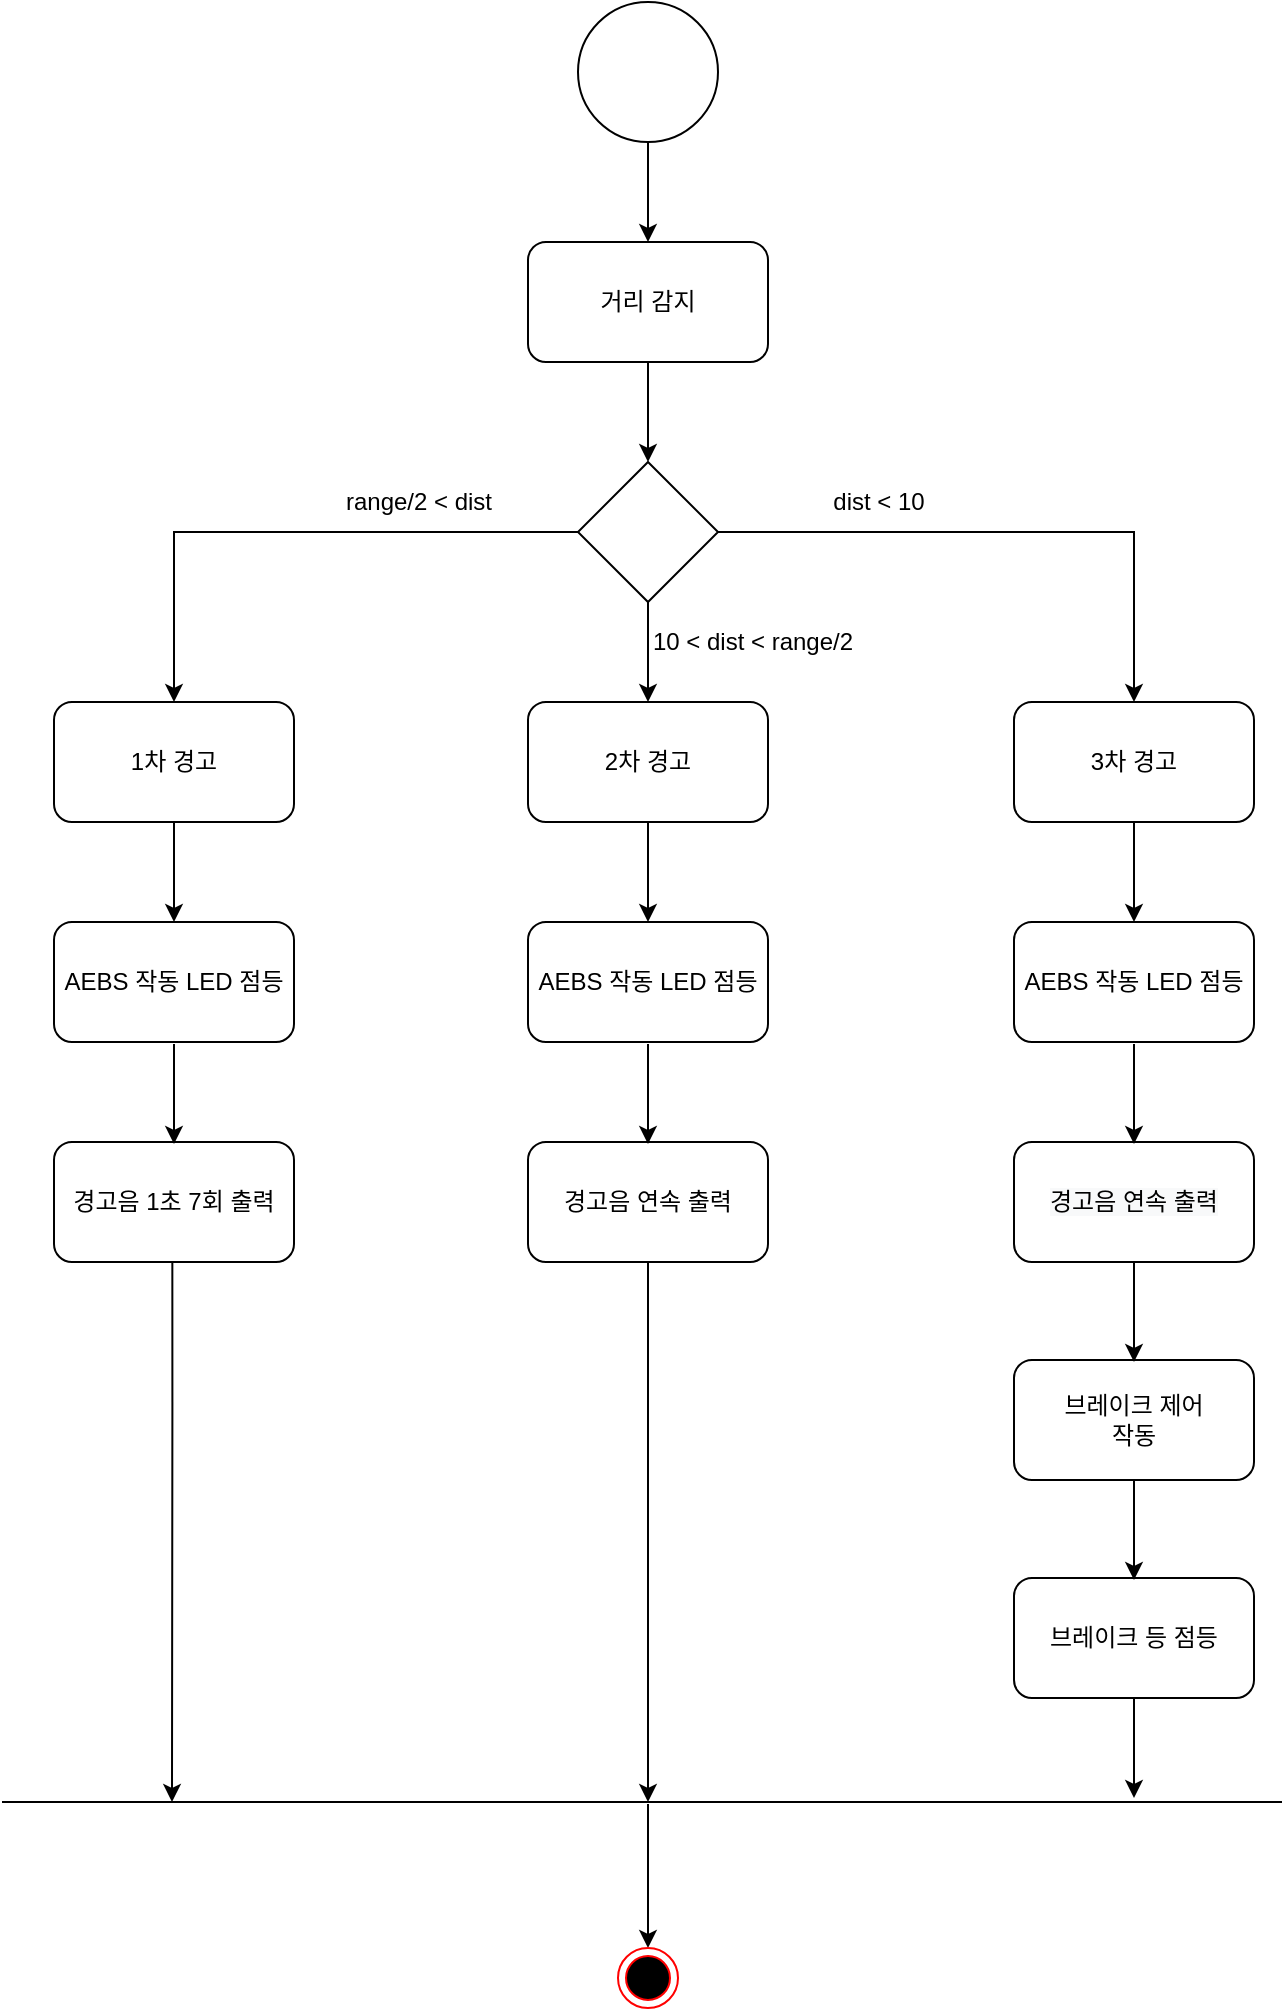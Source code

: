 <mxfile version="15.5.5" type="github">
  <diagram id="OJdKPJF5Eb61PepmjG2Y" name="Page-1">
    <mxGraphModel dx="1767" dy="844" grid="1" gridSize="10" guides="1" tooltips="1" connect="1" arrows="1" fold="1" page="1" pageScale="1" pageWidth="827" pageHeight="1169" math="0" shadow="0">
      <root>
        <mxCell id="0" />
        <mxCell id="1" parent="0" />
        <mxCell id="4CxkhwQDuCg0hPwQ4Ix4-6" style="edgeStyle=orthogonalEdgeStyle;rounded=0;orthogonalLoop=1;jettySize=auto;html=1;exitX=0.5;exitY=1;exitDx=0;exitDy=0;entryX=0.5;entryY=0;entryDx=0;entryDy=0;" parent="1" source="4CxkhwQDuCg0hPwQ4Ix4-3" target="4CxkhwQDuCg0hPwQ4Ix4-4" edge="1">
          <mxGeometry relative="1" as="geometry" />
        </mxCell>
        <mxCell id="4CxkhwQDuCg0hPwQ4Ix4-3" value="" style="ellipse;whiteSpace=wrap;html=1;aspect=fixed;" parent="1" vertex="1">
          <mxGeometry x="382" y="40" width="70" height="70" as="geometry" />
        </mxCell>
        <mxCell id="4CxkhwQDuCg0hPwQ4Ix4-7" style="edgeStyle=orthogonalEdgeStyle;rounded=0;orthogonalLoop=1;jettySize=auto;html=1;exitX=0.5;exitY=1;exitDx=0;exitDy=0;" parent="1" source="4CxkhwQDuCg0hPwQ4Ix4-4" target="4CxkhwQDuCg0hPwQ4Ix4-5" edge="1">
          <mxGeometry relative="1" as="geometry" />
        </mxCell>
        <mxCell id="4CxkhwQDuCg0hPwQ4Ix4-4" value="거리 감지" style="rounded=1;whiteSpace=wrap;html=1;" parent="1" vertex="1">
          <mxGeometry x="357" y="160" width="120" height="60" as="geometry" />
        </mxCell>
        <mxCell id="4CxkhwQDuCg0hPwQ4Ix4-13" style="edgeStyle=orthogonalEdgeStyle;rounded=0;orthogonalLoop=1;jettySize=auto;html=1;exitX=0;exitY=0.5;exitDx=0;exitDy=0;entryX=0.5;entryY=0;entryDx=0;entryDy=0;" parent="1" source="4CxkhwQDuCg0hPwQ4Ix4-5" target="4CxkhwQDuCg0hPwQ4Ix4-11" edge="1">
          <mxGeometry relative="1" as="geometry" />
        </mxCell>
        <mxCell id="4CxkhwQDuCg0hPwQ4Ix4-14" style="edgeStyle=orthogonalEdgeStyle;rounded=0;orthogonalLoop=1;jettySize=auto;html=1;exitX=0.5;exitY=1;exitDx=0;exitDy=0;entryX=0.5;entryY=0;entryDx=0;entryDy=0;" parent="1" source="4CxkhwQDuCg0hPwQ4Ix4-5" target="4CxkhwQDuCg0hPwQ4Ix4-10" edge="1">
          <mxGeometry relative="1" as="geometry" />
        </mxCell>
        <mxCell id="4CxkhwQDuCg0hPwQ4Ix4-15" style="edgeStyle=orthogonalEdgeStyle;rounded=0;orthogonalLoop=1;jettySize=auto;html=1;exitX=1;exitY=0.5;exitDx=0;exitDy=0;entryX=0.5;entryY=0;entryDx=0;entryDy=0;" parent="1" source="4CxkhwQDuCg0hPwQ4Ix4-5" target="4CxkhwQDuCg0hPwQ4Ix4-12" edge="1">
          <mxGeometry relative="1" as="geometry" />
        </mxCell>
        <mxCell id="4CxkhwQDuCg0hPwQ4Ix4-5" value="" style="rhombus;whiteSpace=wrap;html=1;" parent="1" vertex="1">
          <mxGeometry x="382" y="270" width="70" height="70" as="geometry" />
        </mxCell>
        <mxCell id="4CxkhwQDuCg0hPwQ4Ix4-26" style="edgeStyle=orthogonalEdgeStyle;rounded=0;orthogonalLoop=1;jettySize=auto;html=1;exitX=0.5;exitY=1;exitDx=0;exitDy=0;entryX=0.5;entryY=0;entryDx=0;entryDy=0;" parent="1" source="4CxkhwQDuCg0hPwQ4Ix4-10" target="4CxkhwQDuCg0hPwQ4Ix4-21" edge="1">
          <mxGeometry relative="1" as="geometry" />
        </mxCell>
        <mxCell id="4CxkhwQDuCg0hPwQ4Ix4-10" value="2차 경고" style="rounded=1;whiteSpace=wrap;html=1;" parent="1" vertex="1">
          <mxGeometry x="357" y="390" width="120" height="60" as="geometry" />
        </mxCell>
        <mxCell id="4CxkhwQDuCg0hPwQ4Ix4-23" style="edgeStyle=orthogonalEdgeStyle;rounded=0;orthogonalLoop=1;jettySize=auto;html=1;exitX=0.5;exitY=1;exitDx=0;exitDy=0;entryX=0.5;entryY=0;entryDx=0;entryDy=0;" parent="1" source="4CxkhwQDuCg0hPwQ4Ix4-11" target="4CxkhwQDuCg0hPwQ4Ix4-20" edge="1">
          <mxGeometry relative="1" as="geometry" />
        </mxCell>
        <mxCell id="4CxkhwQDuCg0hPwQ4Ix4-11" value="1차 경고" style="rounded=1;whiteSpace=wrap;html=1;" parent="1" vertex="1">
          <mxGeometry x="120" y="390" width="120" height="60" as="geometry" />
        </mxCell>
        <mxCell id="4CxkhwQDuCg0hPwQ4Ix4-27" style="edgeStyle=orthogonalEdgeStyle;rounded=0;orthogonalLoop=1;jettySize=auto;html=1;exitX=0.5;exitY=1;exitDx=0;exitDy=0;entryX=0.5;entryY=0;entryDx=0;entryDy=0;" parent="1" source="4CxkhwQDuCg0hPwQ4Ix4-12" target="4CxkhwQDuCg0hPwQ4Ix4-22" edge="1">
          <mxGeometry relative="1" as="geometry" />
        </mxCell>
        <mxCell id="4CxkhwQDuCg0hPwQ4Ix4-12" value="3차 경고" style="rounded=1;whiteSpace=wrap;html=1;" parent="1" vertex="1">
          <mxGeometry x="600" y="390" width="120" height="60" as="geometry" />
        </mxCell>
        <mxCell id="4CxkhwQDuCg0hPwQ4Ix4-17" value="range/2 &amp;lt; dist" style="text;html=1;align=center;verticalAlign=middle;resizable=0;points=[];autosize=1;strokeColor=none;fillColor=none;" parent="1" vertex="1">
          <mxGeometry x="257" y="280" width="90" height="20" as="geometry" />
        </mxCell>
        <mxCell id="4CxkhwQDuCg0hPwQ4Ix4-18" value="10 &amp;lt; dist &amp;lt; range/2" style="text;html=1;align=center;verticalAlign=middle;resizable=0;points=[];autosize=1;strokeColor=none;fillColor=none;" parent="1" vertex="1">
          <mxGeometry x="409" y="350" width="120" height="20" as="geometry" />
        </mxCell>
        <mxCell id="4CxkhwQDuCg0hPwQ4Ix4-19" value="dist &amp;lt; 10" style="text;html=1;align=center;verticalAlign=middle;resizable=0;points=[];autosize=1;strokeColor=none;fillColor=none;" parent="1" vertex="1">
          <mxGeometry x="502" y="280" width="60" height="20" as="geometry" />
        </mxCell>
        <mxCell id="4CxkhwQDuCg0hPwQ4Ix4-20" value="AEBS 작동&amp;nbsp;LED 점등" style="rounded=1;whiteSpace=wrap;html=1;" parent="1" vertex="1">
          <mxGeometry x="120" y="500" width="120" height="60" as="geometry" />
        </mxCell>
        <mxCell id="4CxkhwQDuCg0hPwQ4Ix4-21" value="AEBS 작동&amp;nbsp;LED&amp;nbsp;점등" style="rounded=1;whiteSpace=wrap;html=1;" parent="1" vertex="1">
          <mxGeometry x="357" y="500" width="120" height="60" as="geometry" />
        </mxCell>
        <mxCell id="4CxkhwQDuCg0hPwQ4Ix4-22" value="AEBS 작동 LED&amp;nbsp;점등" style="rounded=1;whiteSpace=wrap;html=1;" parent="1" vertex="1">
          <mxGeometry x="600" y="500" width="120" height="60" as="geometry" />
        </mxCell>
        <mxCell id="4CxkhwQDuCg0hPwQ4Ix4-29" value="경고음 1초 7회 출력" style="rounded=1;whiteSpace=wrap;html=1;" parent="1" vertex="1">
          <mxGeometry x="120" y="610" width="120" height="60" as="geometry" />
        </mxCell>
        <mxCell id="4CxkhwQDuCg0hPwQ4Ix4-48" style="edgeStyle=orthogonalEdgeStyle;rounded=0;orthogonalLoop=1;jettySize=auto;html=1;exitX=0.5;exitY=1;exitDx=0;exitDy=0;" parent="1" source="4CxkhwQDuCg0hPwQ4Ix4-30" edge="1">
          <mxGeometry relative="1" as="geometry">
            <mxPoint x="417" y="940" as="targetPoint" />
          </mxGeometry>
        </mxCell>
        <mxCell id="4CxkhwQDuCg0hPwQ4Ix4-30" value="경고음 연속 출력" style="rounded=1;whiteSpace=wrap;html=1;" parent="1" vertex="1">
          <mxGeometry x="357" y="610" width="120" height="60" as="geometry" />
        </mxCell>
        <mxCell id="4CxkhwQDuCg0hPwQ4Ix4-31" value="&#xa;&#xa;&lt;span style=&quot;color: rgb(0, 0, 0); font-family: helvetica; font-size: 12px; font-style: normal; font-weight: 400; letter-spacing: normal; text-align: center; text-indent: 0px; text-transform: none; word-spacing: 0px; background-color: rgb(248, 249, 250); display: inline; float: none;&quot;&gt;경고음 연속 출력&lt;/span&gt;&#xa;&#xa;" style="rounded=1;whiteSpace=wrap;html=1;" parent="1" vertex="1">
          <mxGeometry x="600" y="610" width="120" height="60" as="geometry" />
        </mxCell>
        <mxCell id="4CxkhwQDuCg0hPwQ4Ix4-32" style="edgeStyle=orthogonalEdgeStyle;rounded=0;orthogonalLoop=1;jettySize=auto;html=1;exitX=0.5;exitY=1;exitDx=0;exitDy=0;entryX=0.5;entryY=0;entryDx=0;entryDy=0;" parent="1" edge="1">
          <mxGeometry relative="1" as="geometry">
            <mxPoint x="417" y="561" as="sourcePoint" />
            <mxPoint x="417" y="611" as="targetPoint" />
          </mxGeometry>
        </mxCell>
        <mxCell id="4CxkhwQDuCg0hPwQ4Ix4-33" style="edgeStyle=orthogonalEdgeStyle;rounded=0;orthogonalLoop=1;jettySize=auto;html=1;exitX=0.5;exitY=1;exitDx=0;exitDy=0;entryX=0.5;entryY=0;entryDx=0;entryDy=0;" parent="1" edge="1">
          <mxGeometry relative="1" as="geometry">
            <mxPoint x="180" y="561" as="sourcePoint" />
            <mxPoint x="180" y="611" as="targetPoint" />
          </mxGeometry>
        </mxCell>
        <mxCell id="4CxkhwQDuCg0hPwQ4Ix4-34" style="edgeStyle=orthogonalEdgeStyle;rounded=0;orthogonalLoop=1;jettySize=auto;html=1;exitX=0.5;exitY=1;exitDx=0;exitDy=0;entryX=0.5;entryY=0;entryDx=0;entryDy=0;" parent="1" edge="1">
          <mxGeometry relative="1" as="geometry">
            <mxPoint x="660" y="561" as="sourcePoint" />
            <mxPoint x="660" y="611" as="targetPoint" />
          </mxGeometry>
        </mxCell>
        <mxCell id="4CxkhwQDuCg0hPwQ4Ix4-35" value="브레이크 제어&lt;br&gt;작동" style="rounded=1;whiteSpace=wrap;html=1;" parent="1" vertex="1">
          <mxGeometry x="600" y="719" width="120" height="60" as="geometry" />
        </mxCell>
        <mxCell id="4CxkhwQDuCg0hPwQ4Ix4-36" style="edgeStyle=orthogonalEdgeStyle;rounded=0;orthogonalLoop=1;jettySize=auto;html=1;exitX=0.5;exitY=1;exitDx=0;exitDy=0;entryX=0.5;entryY=0;entryDx=0;entryDy=0;" parent="1" edge="1">
          <mxGeometry relative="1" as="geometry">
            <mxPoint x="660" y="670" as="sourcePoint" />
            <mxPoint x="660" y="720" as="targetPoint" />
          </mxGeometry>
        </mxCell>
        <mxCell id="4CxkhwQDuCg0hPwQ4Ix4-38" style="edgeStyle=orthogonalEdgeStyle;rounded=0;orthogonalLoop=1;jettySize=auto;html=1;exitX=0.5;exitY=1;exitDx=0;exitDy=0;entryX=0.5;entryY=0;entryDx=0;entryDy=0;" parent="1" edge="1">
          <mxGeometry relative="1" as="geometry">
            <mxPoint x="660" y="888" as="sourcePoint" />
            <mxPoint x="660" y="938" as="targetPoint" />
          </mxGeometry>
        </mxCell>
        <mxCell id="4CxkhwQDuCg0hPwQ4Ix4-41" value="브레이크 등 점등" style="rounded=1;whiteSpace=wrap;html=1;" parent="1" vertex="1">
          <mxGeometry x="600" y="828" width="120" height="60" as="geometry" />
        </mxCell>
        <mxCell id="4CxkhwQDuCg0hPwQ4Ix4-42" style="edgeStyle=orthogonalEdgeStyle;rounded=0;orthogonalLoop=1;jettySize=auto;html=1;exitX=0.5;exitY=1;exitDx=0;exitDy=0;entryX=0.5;entryY=0;entryDx=0;entryDy=0;" parent="1" edge="1">
          <mxGeometry relative="1" as="geometry">
            <mxPoint x="660" y="779" as="sourcePoint" />
            <mxPoint x="660" y="829" as="targetPoint" />
          </mxGeometry>
        </mxCell>
        <mxCell id="4CxkhwQDuCg0hPwQ4Ix4-43" value="" style="endArrow=none;html=1;rounded=0;" parent="1" edge="1">
          <mxGeometry width="50" height="50" relative="1" as="geometry">
            <mxPoint x="94" y="940" as="sourcePoint" />
            <mxPoint x="734" y="940" as="targetPoint" />
          </mxGeometry>
        </mxCell>
        <mxCell id="4CxkhwQDuCg0hPwQ4Ix4-47" style="edgeStyle=orthogonalEdgeStyle;rounded=0;orthogonalLoop=1;jettySize=auto;html=1;exitX=0.5;exitY=1;exitDx=0;exitDy=0;" parent="1" edge="1">
          <mxGeometry relative="1" as="geometry">
            <mxPoint x="417" y="941" as="sourcePoint" />
            <mxPoint x="417" y="1013" as="targetPoint" />
          </mxGeometry>
        </mxCell>
        <mxCell id="4CxkhwQDuCg0hPwQ4Ix4-49" style="edgeStyle=orthogonalEdgeStyle;rounded=0;orthogonalLoop=1;jettySize=auto;html=1;exitX=0.5;exitY=1;exitDx=0;exitDy=0;" parent="1" edge="1">
          <mxGeometry relative="1" as="geometry">
            <mxPoint x="179" y="940" as="targetPoint" />
            <mxPoint x="179.17" y="670" as="sourcePoint" />
            <Array as="points">
              <mxPoint x="179" y="740" />
              <mxPoint x="179" y="740" />
            </Array>
          </mxGeometry>
        </mxCell>
        <mxCell id="4CxkhwQDuCg0hPwQ4Ix4-50" value="" style="ellipse;html=1;shape=endState;fillColor=#000000;strokeColor=#ff0000;" parent="1" vertex="1">
          <mxGeometry x="402" y="1013" width="30" height="30" as="geometry" />
        </mxCell>
      </root>
    </mxGraphModel>
  </diagram>
</mxfile>
